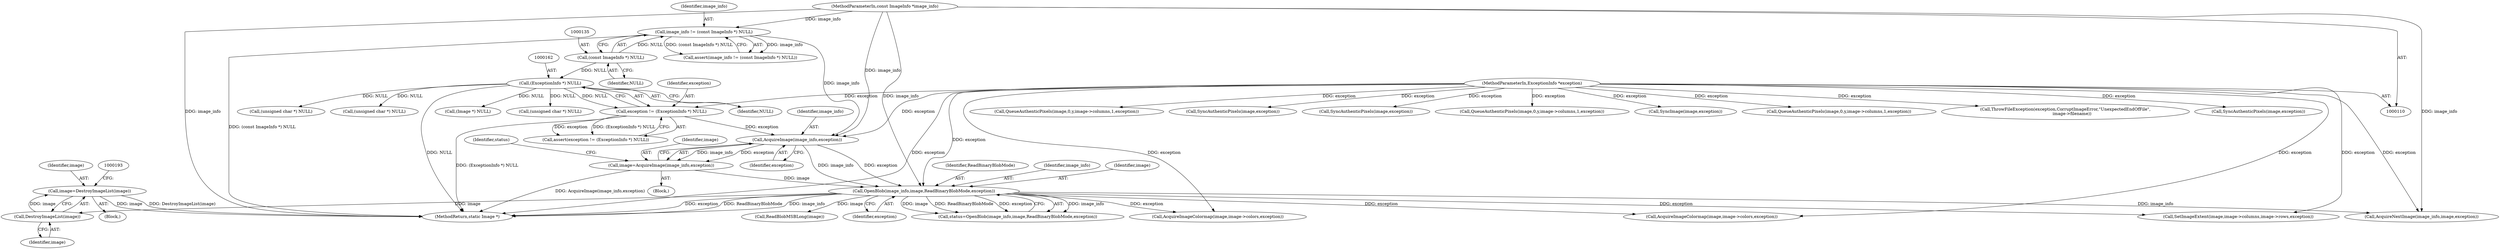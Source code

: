 digraph "0_ImageMagick_78f82d9d1c2944725a279acd573a22168dc6e22a@pointer" {
"1000187" [label="(Call,image=DestroyImageList(image))"];
"1000189" [label="(Call,DestroyImageList(image))"];
"1000177" [label="(Call,OpenBlob(image_info,image,ReadBinaryBlobMode,exception))"];
"1000172" [label="(Call,AcquireImage(image_info,exception))"];
"1000132" [label="(Call,image_info != (const ImageInfo *) NULL)"];
"1000111" [label="(MethodParameterIn,const ImageInfo *image_info)"];
"1000134" [label="(Call,(const ImageInfo *) NULL)"];
"1000159" [label="(Call,exception != (ExceptionInfo *) NULL)"];
"1000112" [label="(MethodParameterIn,ExceptionInfo *exception)"];
"1000161" [label="(Call,(ExceptionInfo *) NULL)"];
"1000170" [label="(Call,image=AcquireImage(image_info,exception))"];
"1001253" [label="(Call,QueueAuthenticPixels(image,0,y,image->columns,1,exception))"];
"1001305" [label="(Call,SyncAuthenticPixels(image,exception))"];
"1000175" [label="(Call,status=OpenBlob(image_info,image,ReadBinaryBlobMode,exception))"];
"1000170" [label="(Call,image=AcquireImage(image_info,exception))"];
"1000111" [label="(MethodParameterIn,const ImageInfo *image_info)"];
"1000161" [label="(Call,(ExceptionInfo *) NULL)"];
"1000158" [label="(Call,assert(exception != (ExceptionInfo *) NULL))"];
"1000113" [label="(Block,)"];
"1000207" [label="(Call,ReadBlobMSBLong(image))"];
"1001146" [label="(Call,SyncAuthenticPixels(image,exception))"];
"1001013" [label="(Call,QueueAuthenticPixels(image,0,y,image->columns,1,exception))"];
"1000163" [label="(Identifier,NULL)"];
"1000160" [label="(Identifier,exception)"];
"1001727" [label="(MethodReturn,static Image *)"];
"1000172" [label="(Call,AcquireImage(image_info,exception))"];
"1000159" [label="(Call,exception != (ExceptionInfo *) NULL)"];
"1001620" [label="(Call,SyncImage(image,exception))"];
"1000132" [label="(Call,image_info != (const ImageInfo *) NULL)"];
"1001418" [label="(Call,QueueAuthenticPixels(image,0,y,image->columns,1,exception))"];
"1001635" [label="(Call,ThrowFileException(exception,CorruptImageError,\"UnexpectedEndOfFile\",\n          image->filename))"];
"1000180" [label="(Identifier,ReadBinaryBlobMode)"];
"1000134" [label="(Call,(const ImageInfo *) NULL)"];
"1001582" [label="(Call,SyncAuthenticPixels(image,exception))"];
"1000171" [label="(Identifier,image)"];
"1000173" [label="(Identifier,image_info)"];
"1000189" [label="(Call,DestroyImageList(image))"];
"1000186" [label="(Block,)"];
"1000174" [label="(Identifier,exception)"];
"1000176" [label="(Identifier,status)"];
"1000499" [label="(Call,(unsigned char *) NULL)"];
"1000181" [label="(Identifier,exception)"];
"1000475" [label="(Call,AcquireImageColormap(image,image->colors,exception))"];
"1000136" [label="(Identifier,NULL)"];
"1000841" [label="(Call,(unsigned char *) NULL)"];
"1000133" [label="(Identifier,image_info)"];
"1000187" [label="(Call,image=DestroyImageList(image))"];
"1000188" [label="(Identifier,image)"];
"1001677" [label="(Call,AcquireNextImage(image_info,image,exception))"];
"1000192" [label="(Call,(Image *) NULL)"];
"1000190" [label="(Identifier,image)"];
"1000178" [label="(Identifier,image_info)"];
"1000177" [label="(Call,OpenBlob(image_info,image,ReadBinaryBlobMode,exception))"];
"1000667" [label="(Call,(unsigned char *) NULL)"];
"1000112" [label="(MethodParameterIn,ExceptionInfo *exception)"];
"1000131" [label="(Call,assert(image_info != (const ImageInfo *) NULL))"];
"1000179" [label="(Identifier,image)"];
"1000459" [label="(Call,AcquireImageColormap(image,image->colors,exception))"];
"1000745" [label="(Call,SetImageExtent(image,image->columns,image->rows,exception))"];
"1000187" -> "1000186"  [label="AST: "];
"1000187" -> "1000189"  [label="CFG: "];
"1000188" -> "1000187"  [label="AST: "];
"1000189" -> "1000187"  [label="AST: "];
"1000193" -> "1000187"  [label="CFG: "];
"1000187" -> "1001727"  [label="DDG: image"];
"1000187" -> "1001727"  [label="DDG: DestroyImageList(image)"];
"1000189" -> "1000187"  [label="DDG: image"];
"1000189" -> "1000190"  [label="CFG: "];
"1000190" -> "1000189"  [label="AST: "];
"1000177" -> "1000189"  [label="DDG: image"];
"1000177" -> "1000175"  [label="AST: "];
"1000177" -> "1000181"  [label="CFG: "];
"1000178" -> "1000177"  [label="AST: "];
"1000179" -> "1000177"  [label="AST: "];
"1000180" -> "1000177"  [label="AST: "];
"1000181" -> "1000177"  [label="AST: "];
"1000175" -> "1000177"  [label="CFG: "];
"1000177" -> "1001727"  [label="DDG: image_info"];
"1000177" -> "1001727"  [label="DDG: exception"];
"1000177" -> "1001727"  [label="DDG: ReadBinaryBlobMode"];
"1000177" -> "1000175"  [label="DDG: image_info"];
"1000177" -> "1000175"  [label="DDG: image"];
"1000177" -> "1000175"  [label="DDG: ReadBinaryBlobMode"];
"1000177" -> "1000175"  [label="DDG: exception"];
"1000172" -> "1000177"  [label="DDG: image_info"];
"1000172" -> "1000177"  [label="DDG: exception"];
"1000111" -> "1000177"  [label="DDG: image_info"];
"1000170" -> "1000177"  [label="DDG: image"];
"1000112" -> "1000177"  [label="DDG: exception"];
"1000177" -> "1000207"  [label="DDG: image"];
"1000177" -> "1000459"  [label="DDG: exception"];
"1000177" -> "1000475"  [label="DDG: exception"];
"1000177" -> "1000745"  [label="DDG: exception"];
"1000177" -> "1001677"  [label="DDG: image_info"];
"1000172" -> "1000170"  [label="AST: "];
"1000172" -> "1000174"  [label="CFG: "];
"1000173" -> "1000172"  [label="AST: "];
"1000174" -> "1000172"  [label="AST: "];
"1000170" -> "1000172"  [label="CFG: "];
"1000172" -> "1000170"  [label="DDG: image_info"];
"1000172" -> "1000170"  [label="DDG: exception"];
"1000132" -> "1000172"  [label="DDG: image_info"];
"1000111" -> "1000172"  [label="DDG: image_info"];
"1000159" -> "1000172"  [label="DDG: exception"];
"1000112" -> "1000172"  [label="DDG: exception"];
"1000132" -> "1000131"  [label="AST: "];
"1000132" -> "1000134"  [label="CFG: "];
"1000133" -> "1000132"  [label="AST: "];
"1000134" -> "1000132"  [label="AST: "];
"1000131" -> "1000132"  [label="CFG: "];
"1000132" -> "1001727"  [label="DDG: (const ImageInfo *) NULL"];
"1000132" -> "1000131"  [label="DDG: image_info"];
"1000132" -> "1000131"  [label="DDG: (const ImageInfo *) NULL"];
"1000111" -> "1000132"  [label="DDG: image_info"];
"1000134" -> "1000132"  [label="DDG: NULL"];
"1000111" -> "1000110"  [label="AST: "];
"1000111" -> "1001727"  [label="DDG: image_info"];
"1000111" -> "1001677"  [label="DDG: image_info"];
"1000134" -> "1000136"  [label="CFG: "];
"1000135" -> "1000134"  [label="AST: "];
"1000136" -> "1000134"  [label="AST: "];
"1000134" -> "1000161"  [label="DDG: NULL"];
"1000159" -> "1000158"  [label="AST: "];
"1000159" -> "1000161"  [label="CFG: "];
"1000160" -> "1000159"  [label="AST: "];
"1000161" -> "1000159"  [label="AST: "];
"1000158" -> "1000159"  [label="CFG: "];
"1000159" -> "1001727"  [label="DDG: (ExceptionInfo *) NULL"];
"1000159" -> "1000158"  [label="DDG: exception"];
"1000159" -> "1000158"  [label="DDG: (ExceptionInfo *) NULL"];
"1000112" -> "1000159"  [label="DDG: exception"];
"1000161" -> "1000159"  [label="DDG: NULL"];
"1000112" -> "1000110"  [label="AST: "];
"1000112" -> "1001727"  [label="DDG: exception"];
"1000112" -> "1000459"  [label="DDG: exception"];
"1000112" -> "1000475"  [label="DDG: exception"];
"1000112" -> "1000745"  [label="DDG: exception"];
"1000112" -> "1001013"  [label="DDG: exception"];
"1000112" -> "1001146"  [label="DDG: exception"];
"1000112" -> "1001253"  [label="DDG: exception"];
"1000112" -> "1001305"  [label="DDG: exception"];
"1000112" -> "1001418"  [label="DDG: exception"];
"1000112" -> "1001582"  [label="DDG: exception"];
"1000112" -> "1001620"  [label="DDG: exception"];
"1000112" -> "1001635"  [label="DDG: exception"];
"1000112" -> "1001677"  [label="DDG: exception"];
"1000161" -> "1000163"  [label="CFG: "];
"1000162" -> "1000161"  [label="AST: "];
"1000163" -> "1000161"  [label="AST: "];
"1000161" -> "1001727"  [label="DDG: NULL"];
"1000161" -> "1000192"  [label="DDG: NULL"];
"1000161" -> "1000499"  [label="DDG: NULL"];
"1000161" -> "1000667"  [label="DDG: NULL"];
"1000161" -> "1000841"  [label="DDG: NULL"];
"1000170" -> "1000113"  [label="AST: "];
"1000171" -> "1000170"  [label="AST: "];
"1000176" -> "1000170"  [label="CFG: "];
"1000170" -> "1001727"  [label="DDG: AcquireImage(image_info,exception)"];
}
